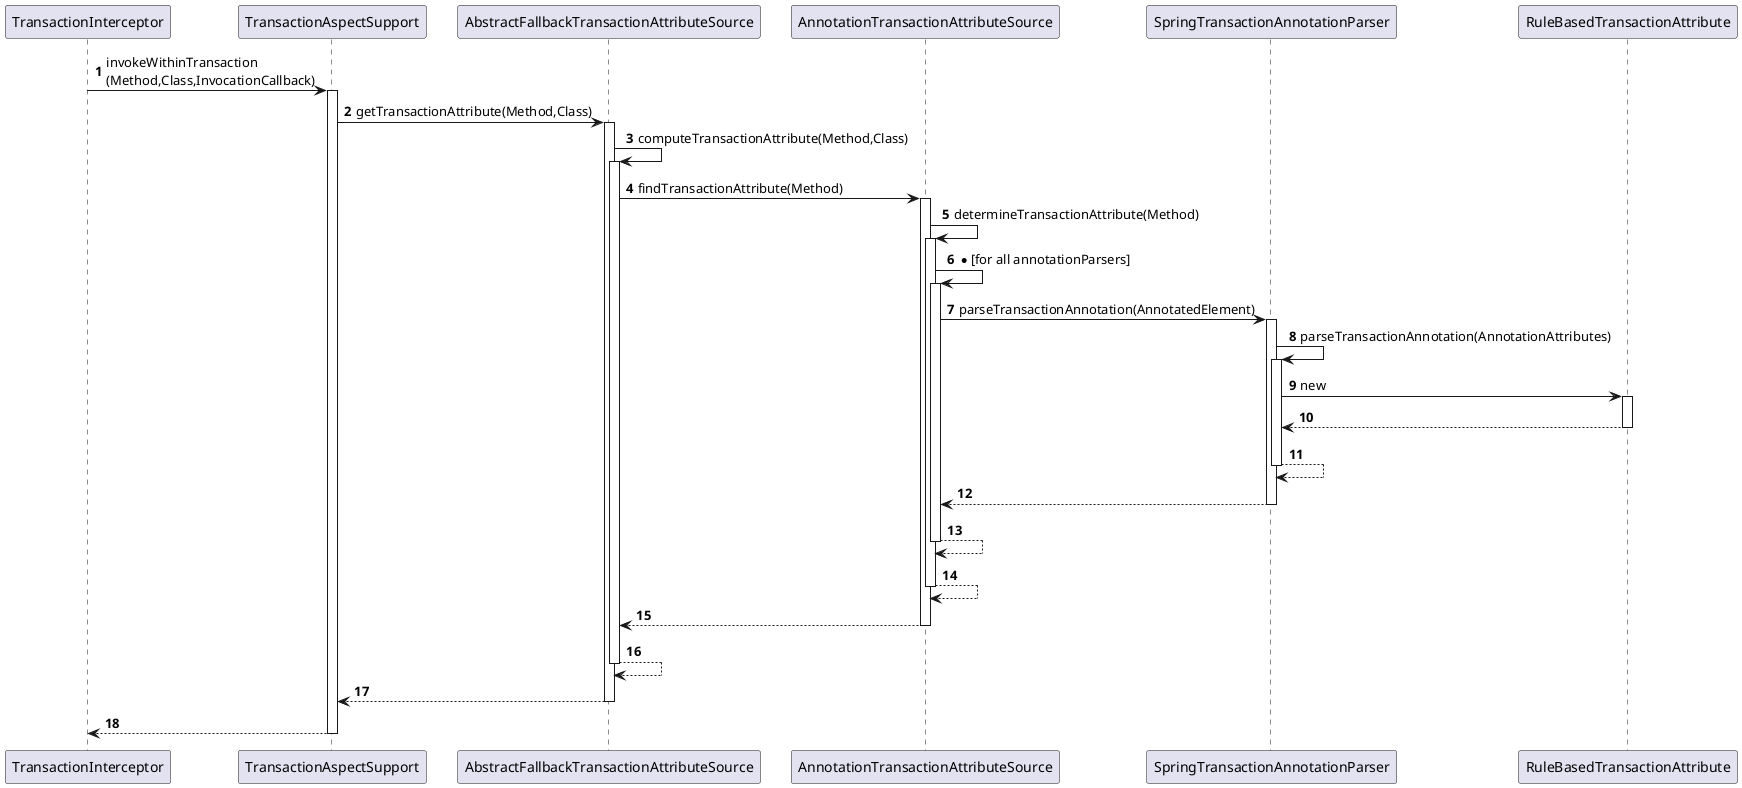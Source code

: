 @startuml
participant TransactionInterceptor as A
participant TransactionAspectSupport as B
participant "AbstractFallbackTransactionAttributeSource" as C
participant "AnnotationTransactionAttributeSource" as D
participant SpringTransactionAnnotationParser as E
participant RuleBasedTransactionAttribute as F
autonumber
A -> B ++ : invokeWithinTransaction\n(Method,Class,InvocationCallback)
    B -> C ++ : getTransactionAttribute(Method,Class)
        C -> C ++ : computeTransactionAttribute(Method,Class)
            C -> D ++ : findTransactionAttribute(Method)
                D -> D ++ : determineTransactionAttribute(Method)
                    D -> D ++ : *[for all annotationParsers]
                        D -> E ++ : parseTransactionAnnotation(AnnotatedElement)
                            E -> E ++ : parseTransactionAnnotation(AnnotationAttributes)
                                E -> F ++ : new
                                return
                            return
                        return
                    return
                return
            return
        return
    return
return
@enduml